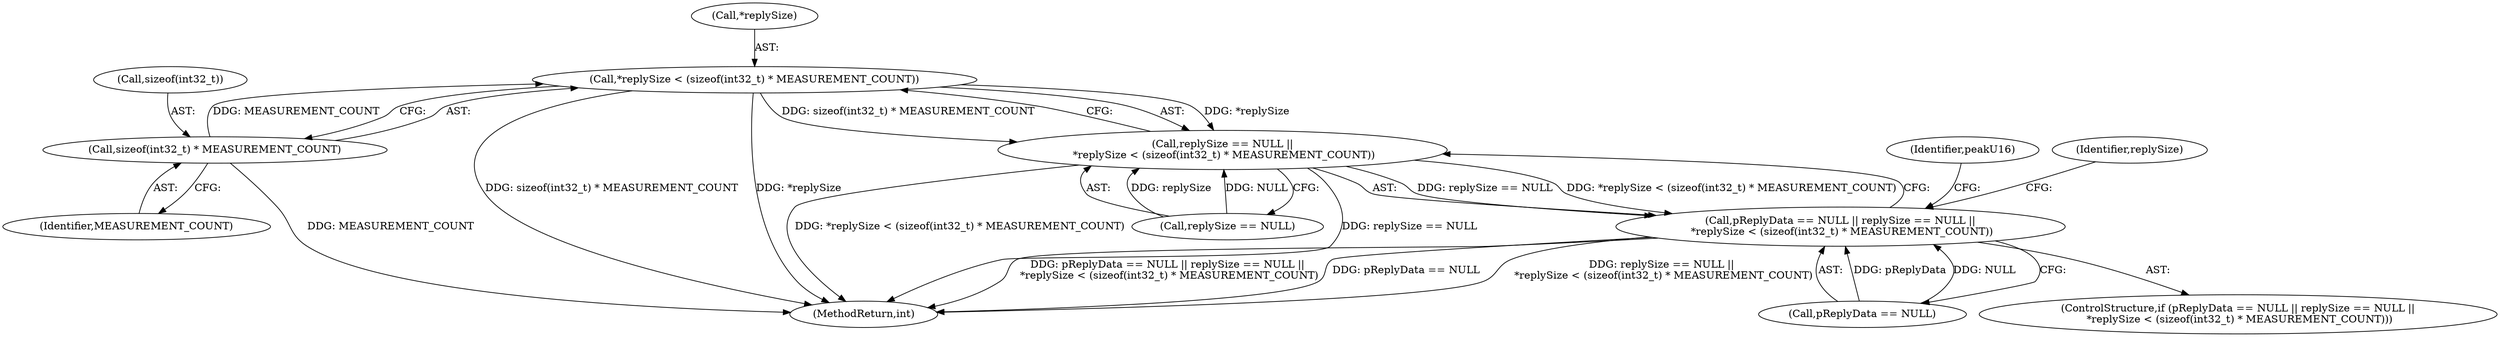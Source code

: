 digraph "0_Android_557bd7bfe6c4895faee09e46fc9b5304a956c8b7@pointer" {
"1000887" [label="(Call,*replySize < (sizeof(int32_t) * MEASUREMENT_COUNT))"];
"1000890" [label="(Call,sizeof(int32_t) * MEASUREMENT_COUNT)"];
"1000883" [label="(Call,replySize == NULL ||\n *replySize < (sizeof(int32_t) * MEASUREMENT_COUNT))"];
"1000879" [label="(Call,pReplyData == NULL || replySize == NULL ||\n *replySize < (sizeof(int32_t) * MEASUREMENT_COUNT))"];
"1000878" [label="(ControlStructure,if (pReplyData == NULL || replySize == NULL ||\n *replySize < (sizeof(int32_t) * MEASUREMENT_COUNT)))"];
"1000888" [label="(Call,*replySize)"];
"1000891" [label="(Call,sizeof(int32_t))"];
"1000897" [label="(Identifier,replySize)"];
"1000883" [label="(Call,replySize == NULL ||\n *replySize < (sizeof(int32_t) * MEASUREMENT_COUNT))"];
"1000879" [label="(Call,pReplyData == NULL || replySize == NULL ||\n *replySize < (sizeof(int32_t) * MEASUREMENT_COUNT))"];
"1000880" [label="(Call,pReplyData == NULL)"];
"1000912" [label="(Identifier,peakU16)"];
"1000890" [label="(Call,sizeof(int32_t) * MEASUREMENT_COUNT)"];
"1000893" [label="(Identifier,MEASUREMENT_COUNT)"];
"1001120" [label="(MethodReturn,int)"];
"1000884" [label="(Call,replySize == NULL)"];
"1000887" [label="(Call,*replySize < (sizeof(int32_t) * MEASUREMENT_COUNT))"];
"1000887" -> "1000883"  [label="AST: "];
"1000887" -> "1000890"  [label="CFG: "];
"1000888" -> "1000887"  [label="AST: "];
"1000890" -> "1000887"  [label="AST: "];
"1000883" -> "1000887"  [label="CFG: "];
"1000887" -> "1001120"  [label="DDG: sizeof(int32_t) * MEASUREMENT_COUNT"];
"1000887" -> "1001120"  [label="DDG: *replySize"];
"1000887" -> "1000883"  [label="DDG: *replySize"];
"1000887" -> "1000883"  [label="DDG: sizeof(int32_t) * MEASUREMENT_COUNT"];
"1000890" -> "1000887"  [label="DDG: MEASUREMENT_COUNT"];
"1000890" -> "1000893"  [label="CFG: "];
"1000891" -> "1000890"  [label="AST: "];
"1000893" -> "1000890"  [label="AST: "];
"1000890" -> "1001120"  [label="DDG: MEASUREMENT_COUNT"];
"1000883" -> "1000879"  [label="AST: "];
"1000883" -> "1000884"  [label="CFG: "];
"1000884" -> "1000883"  [label="AST: "];
"1000879" -> "1000883"  [label="CFG: "];
"1000883" -> "1001120"  [label="DDG: replySize == NULL"];
"1000883" -> "1001120"  [label="DDG: *replySize < (sizeof(int32_t) * MEASUREMENT_COUNT)"];
"1000883" -> "1000879"  [label="DDG: replySize == NULL"];
"1000883" -> "1000879"  [label="DDG: *replySize < (sizeof(int32_t) * MEASUREMENT_COUNT)"];
"1000884" -> "1000883"  [label="DDG: replySize"];
"1000884" -> "1000883"  [label="DDG: NULL"];
"1000879" -> "1000878"  [label="AST: "];
"1000879" -> "1000880"  [label="CFG: "];
"1000880" -> "1000879"  [label="AST: "];
"1000897" -> "1000879"  [label="CFG: "];
"1000912" -> "1000879"  [label="CFG: "];
"1000879" -> "1001120"  [label="DDG: replySize == NULL ||\n *replySize < (sizeof(int32_t) * MEASUREMENT_COUNT)"];
"1000879" -> "1001120"  [label="DDG: pReplyData == NULL || replySize == NULL ||\n *replySize < (sizeof(int32_t) * MEASUREMENT_COUNT)"];
"1000879" -> "1001120"  [label="DDG: pReplyData == NULL"];
"1000880" -> "1000879"  [label="DDG: pReplyData"];
"1000880" -> "1000879"  [label="DDG: NULL"];
}
